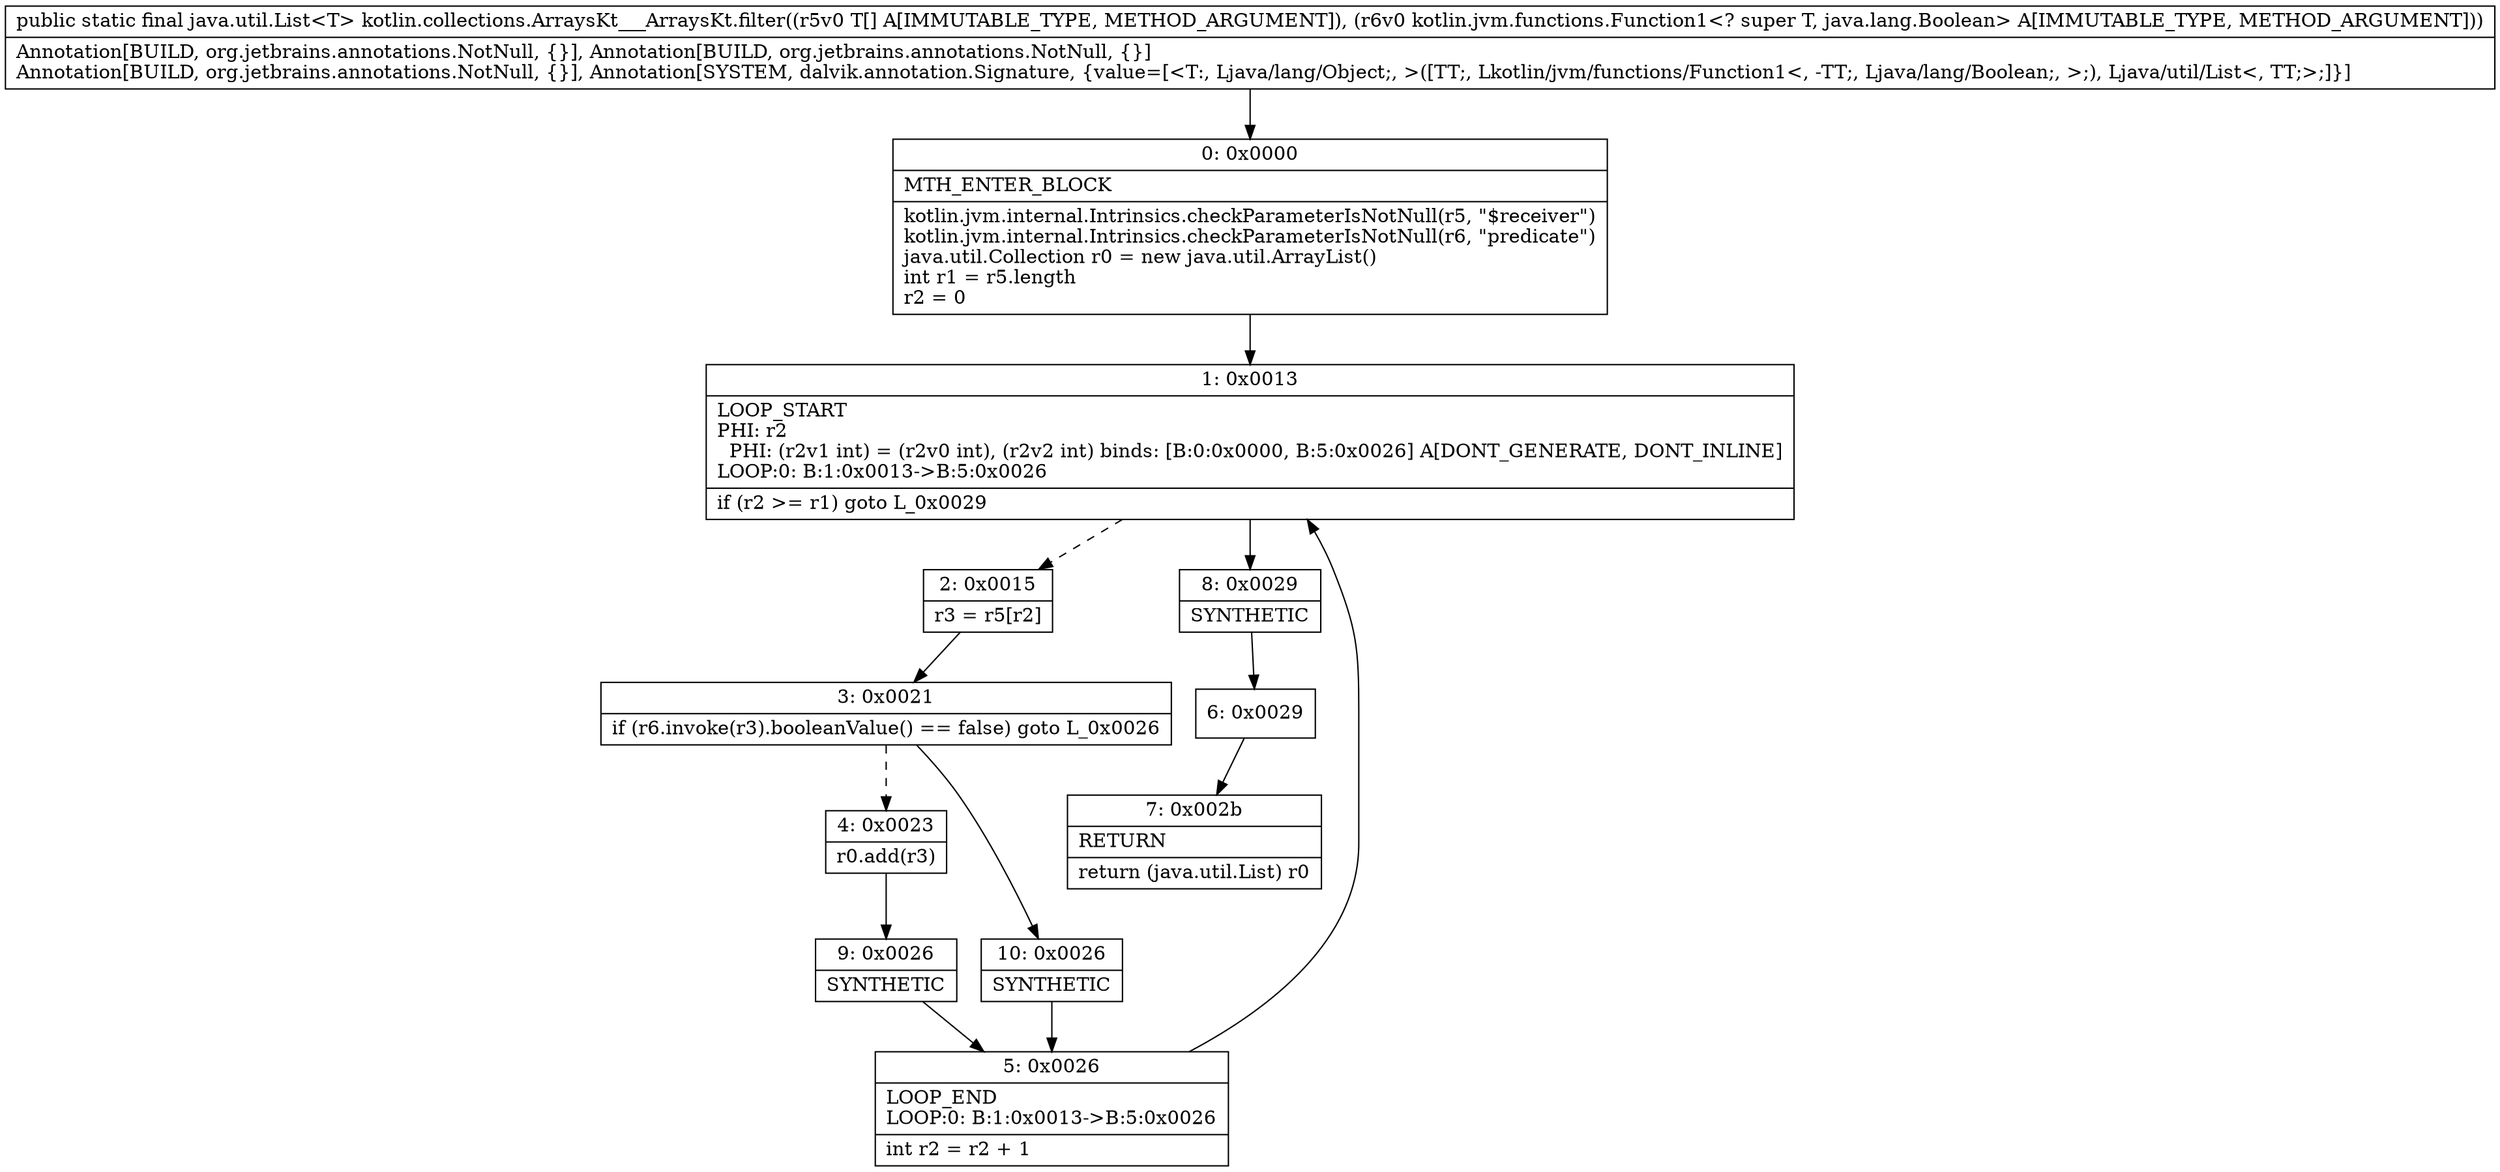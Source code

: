 digraph "CFG forkotlin.collections.ArraysKt___ArraysKt.filter([Ljava\/lang\/Object;Lkotlin\/jvm\/functions\/Function1;)Ljava\/util\/List;" {
Node_0 [shape=record,label="{0\:\ 0x0000|MTH_ENTER_BLOCK\l|kotlin.jvm.internal.Intrinsics.checkParameterIsNotNull(r5, \"$receiver\")\lkotlin.jvm.internal.Intrinsics.checkParameterIsNotNull(r6, \"predicate\")\ljava.util.Collection r0 = new java.util.ArrayList()\lint r1 = r5.length\lr2 = 0\l}"];
Node_1 [shape=record,label="{1\:\ 0x0013|LOOP_START\lPHI: r2 \l  PHI: (r2v1 int) = (r2v0 int), (r2v2 int) binds: [B:0:0x0000, B:5:0x0026] A[DONT_GENERATE, DONT_INLINE]\lLOOP:0: B:1:0x0013\-\>B:5:0x0026\l|if (r2 \>= r1) goto L_0x0029\l}"];
Node_2 [shape=record,label="{2\:\ 0x0015|r3 = r5[r2]\l}"];
Node_3 [shape=record,label="{3\:\ 0x0021|if (r6.invoke(r3).booleanValue() == false) goto L_0x0026\l}"];
Node_4 [shape=record,label="{4\:\ 0x0023|r0.add(r3)\l}"];
Node_5 [shape=record,label="{5\:\ 0x0026|LOOP_END\lLOOP:0: B:1:0x0013\-\>B:5:0x0026\l|int r2 = r2 + 1\l}"];
Node_6 [shape=record,label="{6\:\ 0x0029}"];
Node_7 [shape=record,label="{7\:\ 0x002b|RETURN\l|return (java.util.List) r0\l}"];
Node_8 [shape=record,label="{8\:\ 0x0029|SYNTHETIC\l}"];
Node_9 [shape=record,label="{9\:\ 0x0026|SYNTHETIC\l}"];
Node_10 [shape=record,label="{10\:\ 0x0026|SYNTHETIC\l}"];
MethodNode[shape=record,label="{public static final java.util.List\<T\> kotlin.collections.ArraysKt___ArraysKt.filter((r5v0 T[] A[IMMUTABLE_TYPE, METHOD_ARGUMENT]), (r6v0 kotlin.jvm.functions.Function1\<? super T, java.lang.Boolean\> A[IMMUTABLE_TYPE, METHOD_ARGUMENT]))  | Annotation[BUILD, org.jetbrains.annotations.NotNull, \{\}], Annotation[BUILD, org.jetbrains.annotations.NotNull, \{\}]\lAnnotation[BUILD, org.jetbrains.annotations.NotNull, \{\}], Annotation[SYSTEM, dalvik.annotation.Signature, \{value=[\<T:, Ljava\/lang\/Object;, \>([TT;, Lkotlin\/jvm\/functions\/Function1\<, \-TT;, Ljava\/lang\/Boolean;, \>;), Ljava\/util\/List\<, TT;\>;]\}]\l}"];
MethodNode -> Node_0;
Node_0 -> Node_1;
Node_1 -> Node_2[style=dashed];
Node_1 -> Node_8;
Node_2 -> Node_3;
Node_3 -> Node_4[style=dashed];
Node_3 -> Node_10;
Node_4 -> Node_9;
Node_5 -> Node_1;
Node_6 -> Node_7;
Node_8 -> Node_6;
Node_9 -> Node_5;
Node_10 -> Node_5;
}

